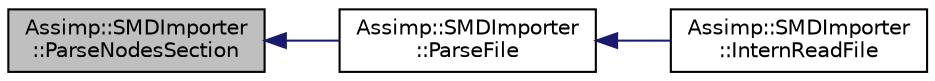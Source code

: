 digraph "Assimp::SMDImporter::ParseNodesSection"
{
  edge [fontname="Helvetica",fontsize="10",labelfontname="Helvetica",labelfontsize="10"];
  node [fontname="Helvetica",fontsize="10",shape=record];
  rankdir="LR";
  Node1 [label="Assimp::SMDImporter\l::ParseNodesSection",height=0.2,width=0.4,color="black", fillcolor="grey75", style="filled", fontcolor="black"];
  Node1 -> Node2 [dir="back",color="midnightblue",fontsize="10",style="solid",fontname="Helvetica"];
  Node2 [label="Assimp::SMDImporter\l::ParseFile",height=0.2,width=0.4,color="black", fillcolor="white", style="filled",URL="$class_assimp_1_1_s_m_d_importer.html#a4075b3c88e26fa5d812dee09c4021223"];
  Node2 -> Node3 [dir="back",color="midnightblue",fontsize="10",style="solid",fontname="Helvetica"];
  Node3 [label="Assimp::SMDImporter\l::InternReadFile",height=0.2,width=0.4,color="black", fillcolor="white", style="filled",URL="$class_assimp_1_1_s_m_d_importer.html#a4f1ad132927d8077a231228223b392eb"];
}
